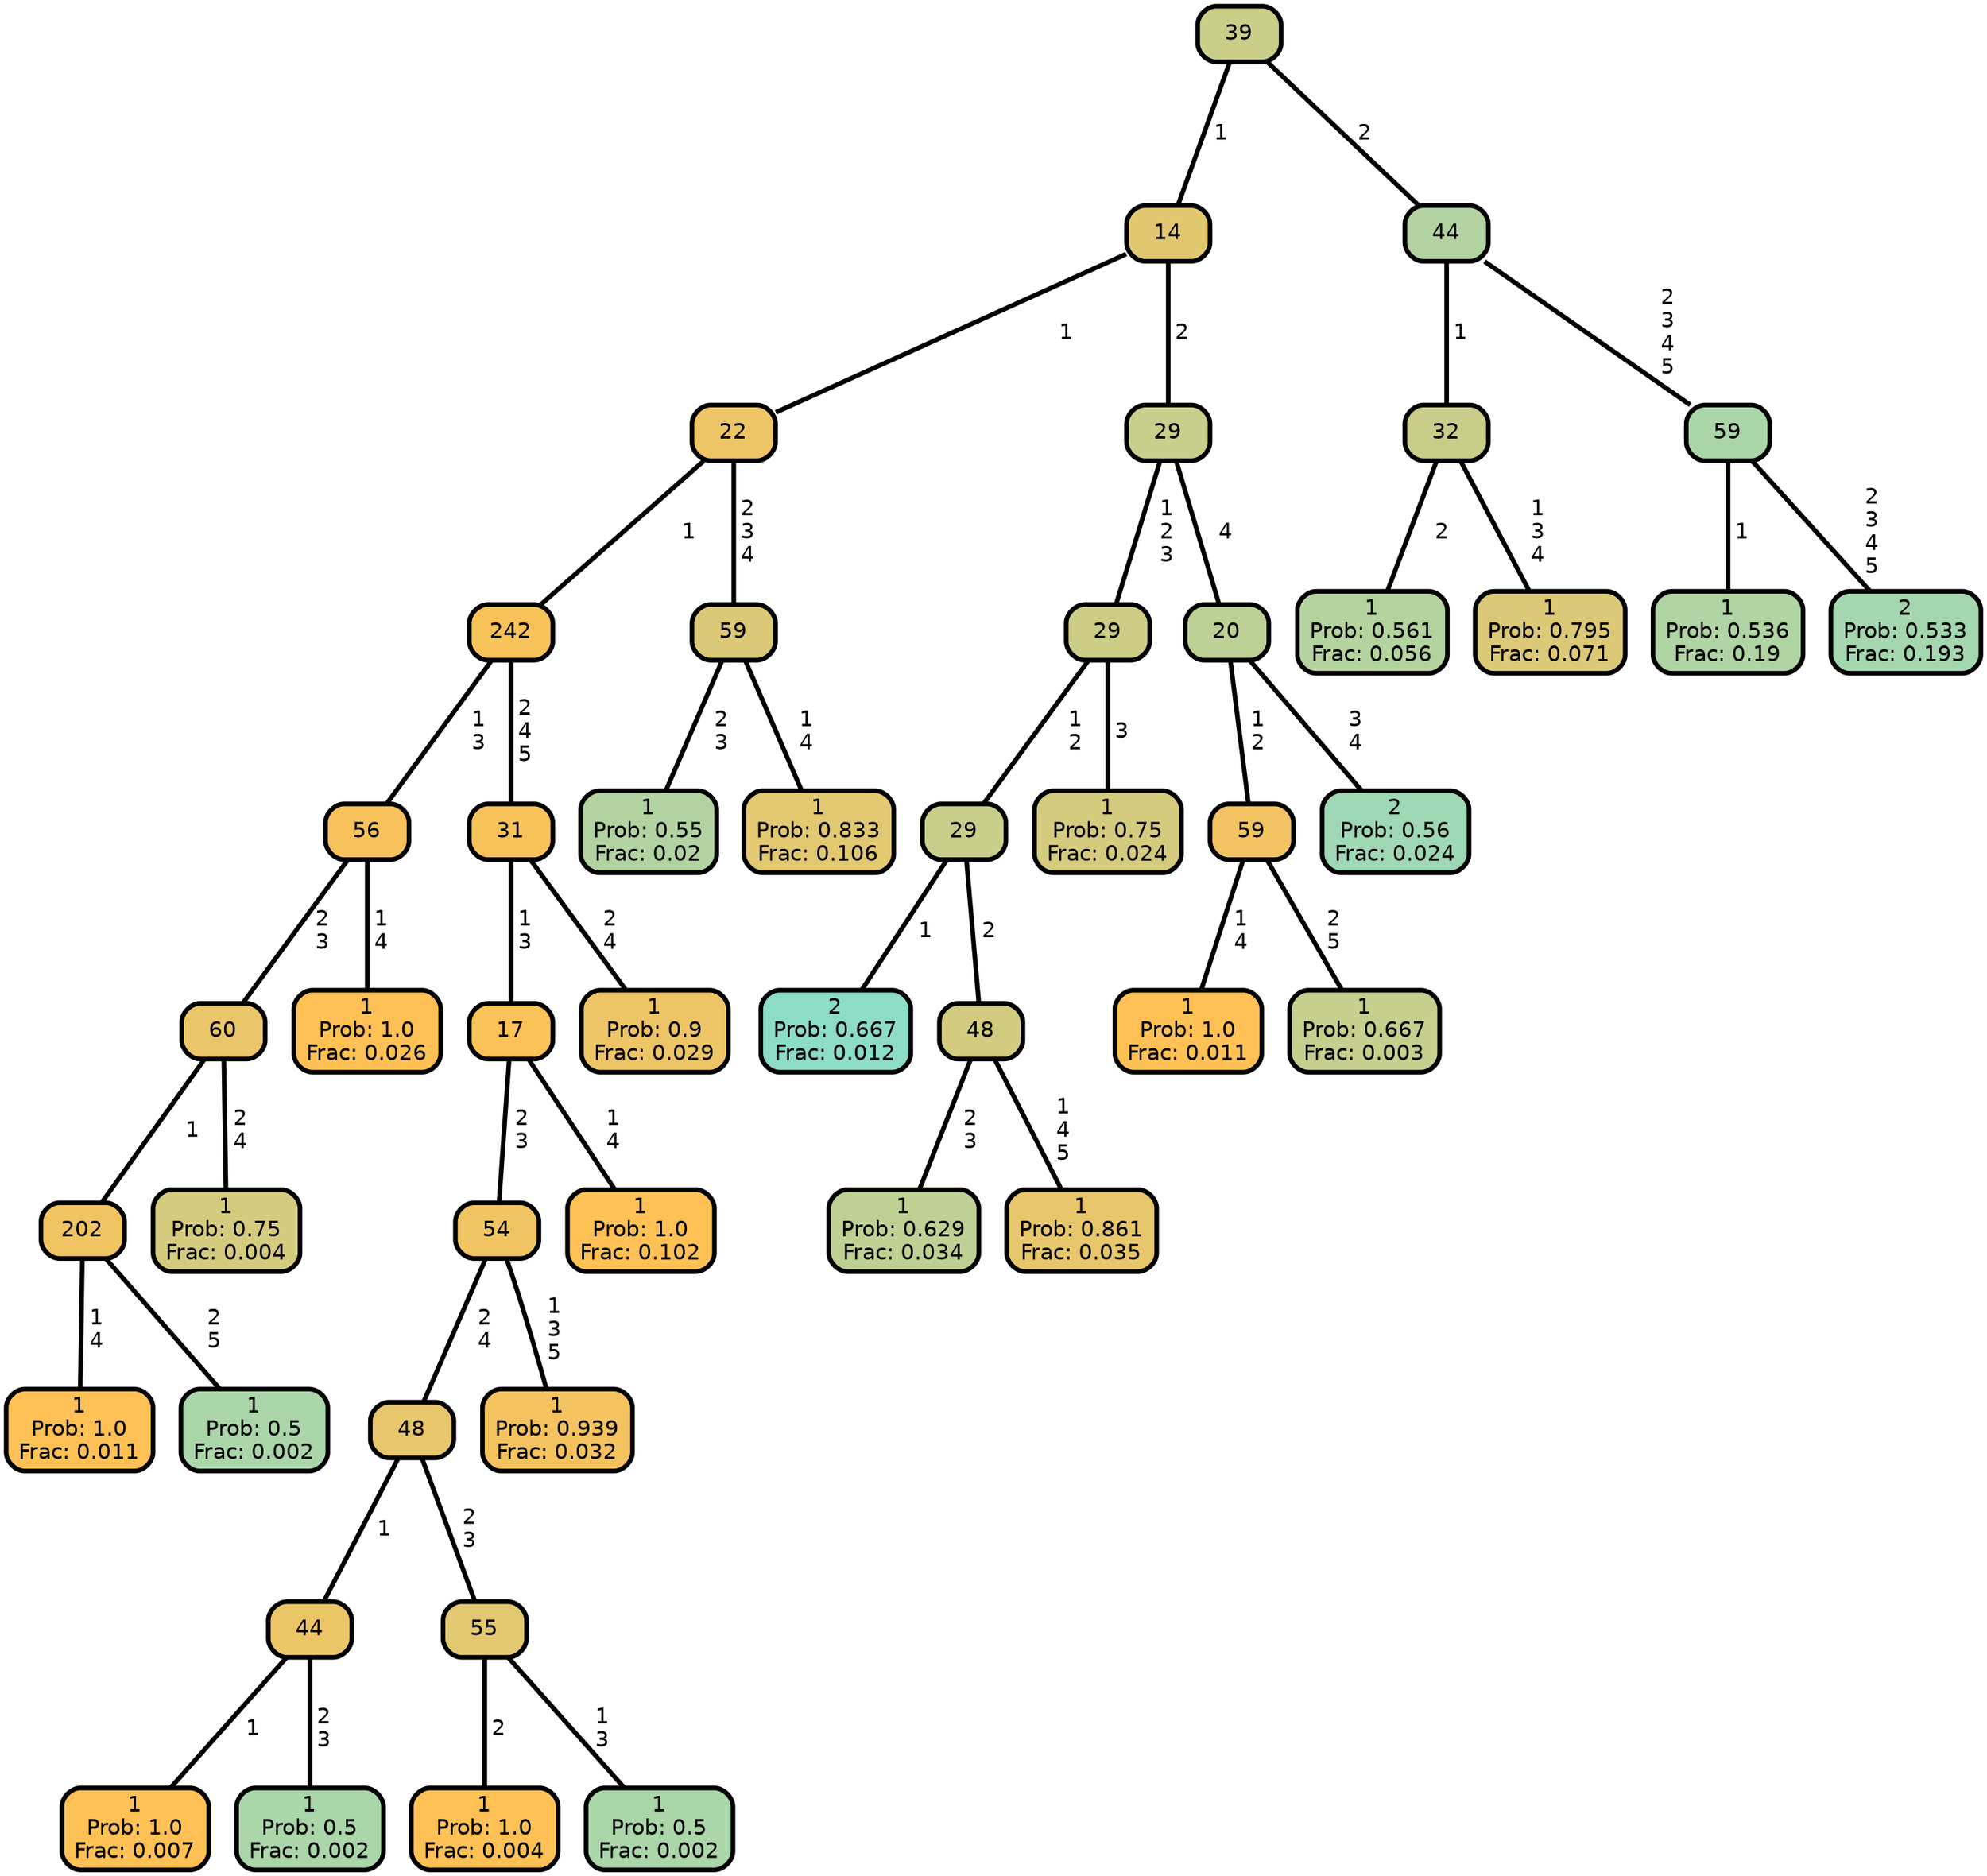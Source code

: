 graph Tree {
node [shape=box, style="filled, rounded",color="black",penwidth="3",fontcolor="black",                 fontname=helvetica] ;
graph [ranksep="0 equally", splines=straight,                 bgcolor=transparent, dpi=200] ;
edge [fontname=helvetica, color=black] ;
0 [label="1
Prob: 1.0
Frac: 0.011", fillcolor="#ffc155"] ;
1 [label="202", fillcolor="#f1c462"] ;
2 [label="1
Prob: 0.5
Frac: 0.002", fillcolor="#aad6aa"] ;
3 [label="60", fillcolor="#ebc569"] ;
4 [label="1
Prob: 0.75
Frac: 0.004", fillcolor="#d4cb7f"] ;
5 [label="56", fillcolor="#f7c25c"] ;
6 [label="1
Prob: 1.0
Frac: 0.026", fillcolor="#ffc155"] ;
7 [label="242", fillcolor="#f8c25b"] ;
8 [label="1
Prob: 1.0
Frac: 0.007", fillcolor="#ffc155"] ;
9 [label="44", fillcolor="#ecc567"] ;
10 [label="1
Prob: 0.5
Frac: 0.002", fillcolor="#aad6aa"] ;
11 [label="48", fillcolor="#e8c66b"] ;
12 [label="1
Prob: 1.0
Frac: 0.004", fillcolor="#ffc155"] ;
13 [label="55", fillcolor="#e2c871"] ;
14 [label="1
Prob: 0.5
Frac: 0.002", fillcolor="#aad6aa"] ;
15 [label="54", fillcolor="#f0c463"] ;
16 [label="1
Prob: 0.939
Frac: 0.032", fillcolor="#f4c35f"] ;
17 [label="17", fillcolor="#fac259"] ;
18 [label="1
Prob: 1.0
Frac: 0.102", fillcolor="#ffc155"] ;
19 [label="31", fillcolor="#f8c25b"] ;
20 [label="1
Prob: 0.9
Frac: 0.029", fillcolor="#eec566"] ;
21 [label="22", fillcolor="#edc566"] ;
22 [label="1
Prob: 0.55
Frac: 0.02", fillcolor="#b2d3a1"] ;
23 [label="59", fillcolor="#dbc978"] ;
24 [label="1
Prob: 0.833
Frac: 0.106", fillcolor="#e2c871"] ;
25 [label="14", fillcolor="#e2c771"] ;
26 [label="2
Prob: 0.667
Frac: 0.012", fillcolor="#8dddc6"] ;
27 [label="29", fillcolor="#c9ce8a"] ;
28 [label="1
Prob: 0.629
Frac: 0.034", fillcolor="#bfd094"] ;
29 [label="48", fillcolor="#d3cb80"] ;
30 [label="1
Prob: 0.861
Frac: 0.035", fillcolor="#e7c66c"] ;
31 [label="29", fillcolor="#cccd87"] ;
32 [label="1
Prob: 0.75
Frac: 0.024", fillcolor="#d4cb7f"] ;
33 [label="29", fillcolor="#c8ce8b"] ;
34 [label="1
Prob: 1.0
Frac: 0.011", fillcolor="#ffc155"] ;
35 [label="59", fillcolor="#f2c461"] ;
36 [label="1
Prob: 0.667
Frac: 0.003", fillcolor="#c6cf8d"] ;
37 [label="20", fillcolor="#bdd196"] ;
38 [label="2
Prob: 0.56
Frac: 0.024", fillcolor="#9fd8b4"] ;
39 [label="39", fillcolor="#cace89"] ;
40 [label="1
Prob: 0.561
Frac: 0.056", fillcolor="#b4d39f"] ;
41 [label="32", fillcolor="#cacd89"] ;
42 [label="1
Prob: 0.795
Frac: 0.071", fillcolor="#dcc977"] ;
43 [label="44", fillcolor="#b2d3a1"] ;
44 [label="1
Prob: 0.536
Frac: 0.19", fillcolor="#b0d4a3"] ;
45 [label="59", fillcolor="#aad5a9"] ;
46 [label="2
Prob: 0.533
Frac: 0.193", fillcolor="#a4d7af"] ;
1 -- 0 [label=" 1\n 4",penwidth=3] ;
1 -- 2 [label=" 2\n 5",penwidth=3] ;
3 -- 1 [label=" 1",penwidth=3] ;
3 -- 4 [label=" 2\n 4",penwidth=3] ;
5 -- 3 [label=" 2\n 3",penwidth=3] ;
5 -- 6 [label=" 1\n 4",penwidth=3] ;
7 -- 5 [label=" 1\n 3",penwidth=3] ;
7 -- 19 [label=" 2\n 4\n 5",penwidth=3] ;
9 -- 8 [label=" 1",penwidth=3] ;
9 -- 10 [label=" 2\n 3",penwidth=3] ;
11 -- 9 [label=" 1",penwidth=3] ;
11 -- 13 [label=" 2\n 3",penwidth=3] ;
13 -- 12 [label=" 2",penwidth=3] ;
13 -- 14 [label=" 1\n 3",penwidth=3] ;
15 -- 11 [label=" 2\n 4",penwidth=3] ;
15 -- 16 [label=" 1\n 3\n 5",penwidth=3] ;
17 -- 15 [label=" 2\n 3",penwidth=3] ;
17 -- 18 [label=" 1\n 4",penwidth=3] ;
19 -- 17 [label=" 1\n 3",penwidth=3] ;
19 -- 20 [label=" 2\n 4",penwidth=3] ;
21 -- 7 [label=" 1",penwidth=3] ;
21 -- 23 [label=" 2\n 3\n 4",penwidth=3] ;
23 -- 22 [label=" 2\n 3",penwidth=3] ;
23 -- 24 [label=" 1\n 4",penwidth=3] ;
25 -- 21 [label=" 1",penwidth=3] ;
25 -- 33 [label=" 2",penwidth=3] ;
27 -- 26 [label=" 1",penwidth=3] ;
27 -- 29 [label=" 2",penwidth=3] ;
29 -- 28 [label=" 2\n 3",penwidth=3] ;
29 -- 30 [label=" 1\n 4\n 5",penwidth=3] ;
31 -- 27 [label=" 1\n 2",penwidth=3] ;
31 -- 32 [label=" 3",penwidth=3] ;
33 -- 31 [label=" 1\n 2\n 3",penwidth=3] ;
33 -- 37 [label=" 4",penwidth=3] ;
35 -- 34 [label=" 1\n 4",penwidth=3] ;
35 -- 36 [label=" 2\n 5",penwidth=3] ;
37 -- 35 [label=" 1\n 2",penwidth=3] ;
37 -- 38 [label=" 3\n 4",penwidth=3] ;
39 -- 25 [label=" 1",penwidth=3] ;
39 -- 43 [label=" 2",penwidth=3] ;
41 -- 40 [label=" 2",penwidth=3] ;
41 -- 42 [label=" 1\n 3\n 4",penwidth=3] ;
43 -- 41 [label=" 1",penwidth=3] ;
43 -- 45 [label=" 2\n 3\n 4\n 5",penwidth=3] ;
45 -- 44 [label=" 1",penwidth=3] ;
45 -- 46 [label=" 2\n 3\n 4\n 5",penwidth=3] ;
{rank = same;}}